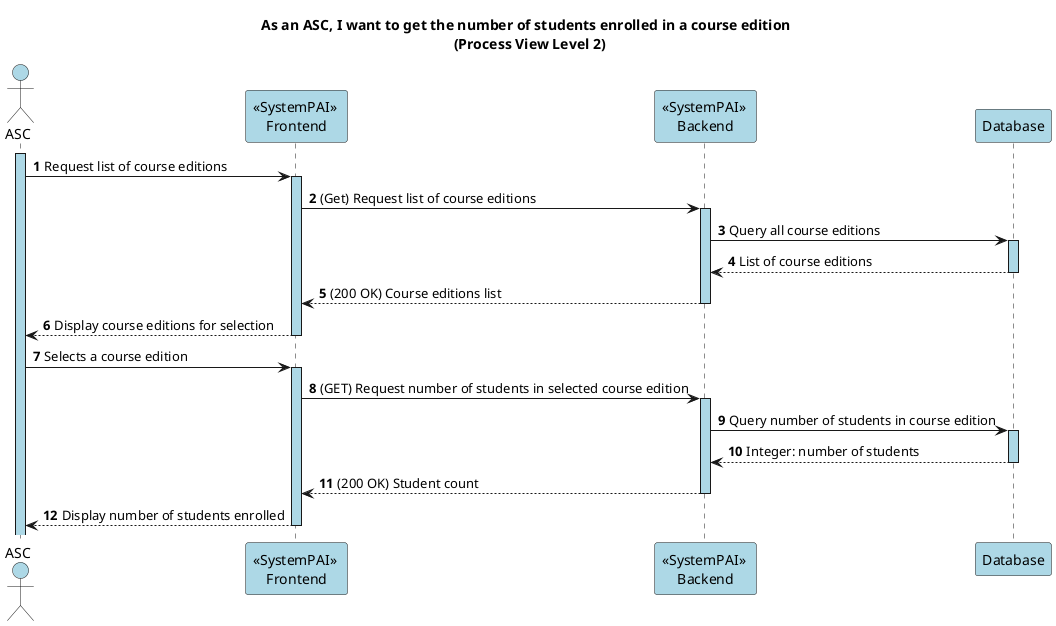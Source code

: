 @startuml
autonumber

title As an ASC, I want to get the number of students enrolled in a course edition \n (Process View Level 2)

actor ASC as Admin #lightblue
participant "<<SystemPAI>> \nFrontend" as FE #lightblue
participant "<<SystemPAI>> \nBackend" as BE #lightblue
participant "Database" as BD #lightblue

activate Admin #lightblue
Admin -> FE ++ #lightblue: Request list of course editions
FE -> BE ++ #lightblue: (Get) Request list of course editions
BE -> BD ++ #lightblue: Query all course editions
BD --> BE --: List of course editions
BE --> FE --: (200 OK) Course editions list
FE --> Admin --: Display course editions for selection

Admin -> FE ++ #lightblue: Selects a course edition
FE -> BE ++ #lightblue: (GET) Request number of students in selected course edition

BE -> BD ++ #lightblue: Query number of students in course edition
BD --> BE --: Integer: number of students
BE --> FE --: (200 OK) Student count
FE --> Admin --: Display number of students enrolled
@enduml